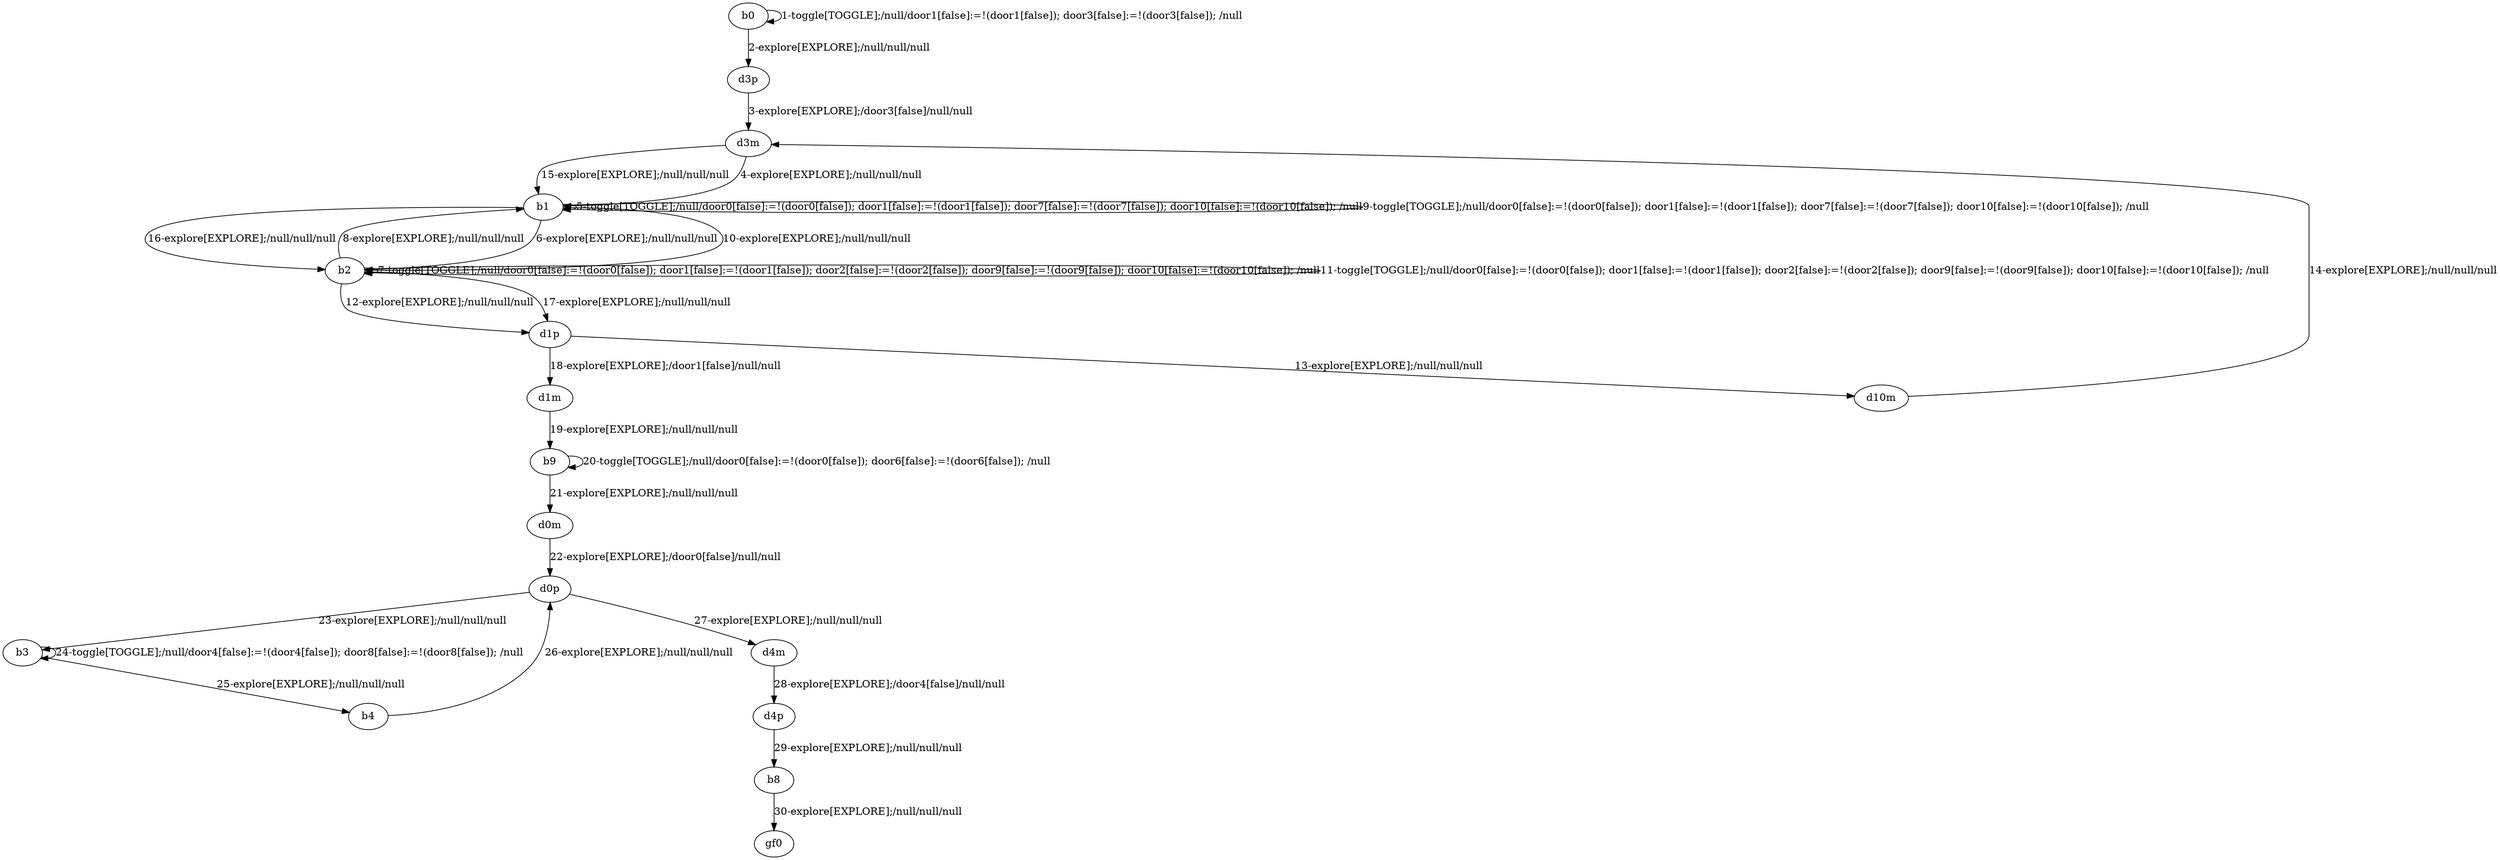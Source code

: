 digraph g {
"b0" -> "b0" [label = "1-toggle[TOGGLE];/null/door1[false]:=!(door1[false]); door3[false]:=!(door3[false]); /null"];
"b0" -> "d3p" [label = "2-explore[EXPLORE];/null/null/null"];
"d3p" -> "d3m" [label = "3-explore[EXPLORE];/door3[false]/null/null"];
"d3m" -> "b1" [label = "4-explore[EXPLORE];/null/null/null"];
"b1" -> "b1" [label = "5-toggle[TOGGLE];/null/door0[false]:=!(door0[false]); door1[false]:=!(door1[false]); door7[false]:=!(door7[false]); door10[false]:=!(door10[false]); /null"];
"b1" -> "b2" [label = "6-explore[EXPLORE];/null/null/null"];
"b2" -> "b2" [label = "7-toggle[TOGGLE];/null/door0[false]:=!(door0[false]); door1[false]:=!(door1[false]); door2[false]:=!(door2[false]); door9[false]:=!(door9[false]); door10[false]:=!(door10[false]); /null"];
"b2" -> "b1" [label = "8-explore[EXPLORE];/null/null/null"];
"b1" -> "b1" [label = "9-toggle[TOGGLE];/null/door0[false]:=!(door0[false]); door1[false]:=!(door1[false]); door7[false]:=!(door7[false]); door10[false]:=!(door10[false]); /null"];
"b1" -> "b2" [label = "10-explore[EXPLORE];/null/null/null"];
"b2" -> "b2" [label = "11-toggle[TOGGLE];/null/door0[false]:=!(door0[false]); door1[false]:=!(door1[false]); door2[false]:=!(door2[false]); door9[false]:=!(door9[false]); door10[false]:=!(door10[false]); /null"];
"b2" -> "d1p" [label = "12-explore[EXPLORE];/null/null/null"];
"d1p" -> "d10m" [label = "13-explore[EXPLORE];/null/null/null"];
"d10m" -> "d3m" [label = "14-explore[EXPLORE];/null/null/null"];
"d3m" -> "b1" [label = "15-explore[EXPLORE];/null/null/null"];
"b1" -> "b2" [label = "16-explore[EXPLORE];/null/null/null"];
"b2" -> "d1p" [label = "17-explore[EXPLORE];/null/null/null"];
"d1p" -> "d1m" [label = "18-explore[EXPLORE];/door1[false]/null/null"];
"d1m" -> "b9" [label = "19-explore[EXPLORE];/null/null/null"];
"b9" -> "b9" [label = "20-toggle[TOGGLE];/null/door0[false]:=!(door0[false]); door6[false]:=!(door6[false]); /null"];
"b9" -> "d0m" [label = "21-explore[EXPLORE];/null/null/null"];
"d0m" -> "d0p" [label = "22-explore[EXPLORE];/door0[false]/null/null"];
"d0p" -> "b3" [label = "23-explore[EXPLORE];/null/null/null"];
"b3" -> "b3" [label = "24-toggle[TOGGLE];/null/door4[false]:=!(door4[false]); door8[false]:=!(door8[false]); /null"];
"b3" -> "b4" [label = "25-explore[EXPLORE];/null/null/null"];
"b4" -> "d0p" [label = "26-explore[EXPLORE];/null/null/null"];
"d0p" -> "d4m" [label = "27-explore[EXPLORE];/null/null/null"];
"d4m" -> "d4p" [label = "28-explore[EXPLORE];/door4[false]/null/null"];
"d4p" -> "b8" [label = "29-explore[EXPLORE];/null/null/null"];
"b8" -> "gf0" [label = "30-explore[EXPLORE];/null/null/null"];
}